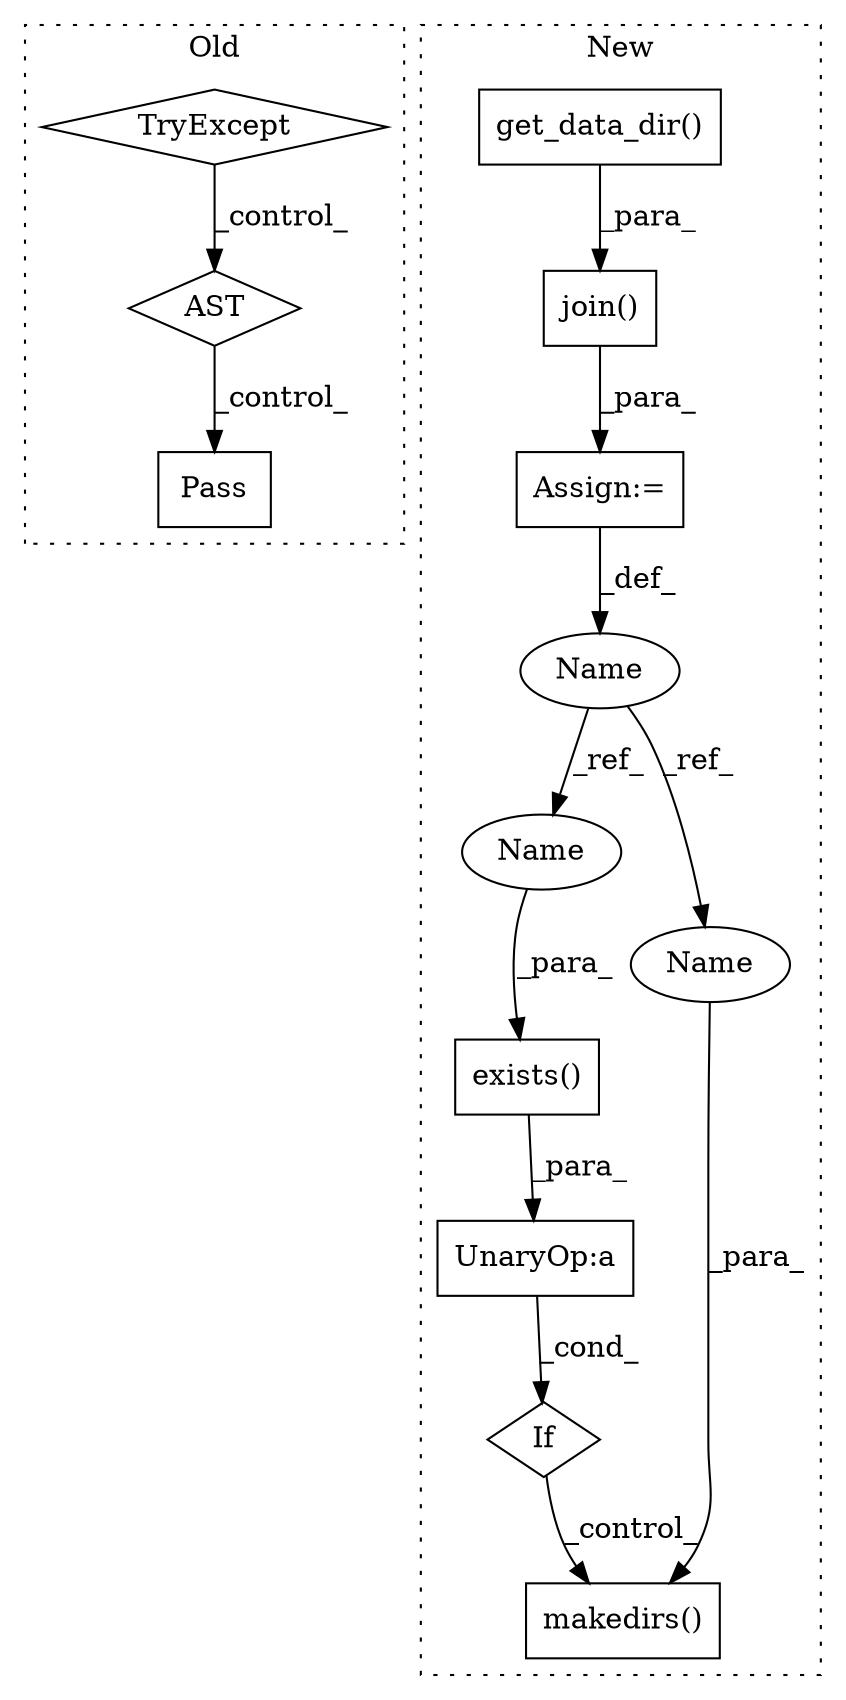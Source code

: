 digraph G {
subgraph cluster0 {
1 [label="Pass" a="62" s="30410" l="4" shape="box"];
3 [label="AST" a="2" s="30386,0" l="6,0" shape="diamond"];
4 [label="TryExcept" a="71" s="30255" l="21" shape="diamond"];
label = "Old";
style="dotted";
}
subgraph cluster1 {
2 [label="makedirs()" a="75" s="30366,30394" l="12,1" shape="box"];
5 [label="If" a="96" s="30313" l="3" shape="diamond"];
6 [label="UnaryOp:a" a="61" s="30316" l="36" shape="box"];
7 [label="Name" a="87" s="30197" l="16" shape="ellipse"];
8 [label="exists()" a="75" s="30320,30351" l="15,1" shape="box"];
9 [label="join()" a="75" s="30216,30303" l="13,1" shape="box"];
10 [label="Assign:=" a="68" s="30213" l="3" shape="box"];
11 [label="get_data_dir()" a="75" s="30229" l="30" shape="box"];
12 [label="Name" a="87" s="30335" l="16" shape="ellipse"];
13 [label="Name" a="87" s="30378" l="16" shape="ellipse"];
label = "New";
style="dotted";
}
3 -> 1 [label="_control_"];
4 -> 3 [label="_control_"];
5 -> 2 [label="_control_"];
6 -> 5 [label="_cond_"];
7 -> 13 [label="_ref_"];
7 -> 12 [label="_ref_"];
8 -> 6 [label="_para_"];
9 -> 10 [label="_para_"];
10 -> 7 [label="_def_"];
11 -> 9 [label="_para_"];
12 -> 8 [label="_para_"];
13 -> 2 [label="_para_"];
}